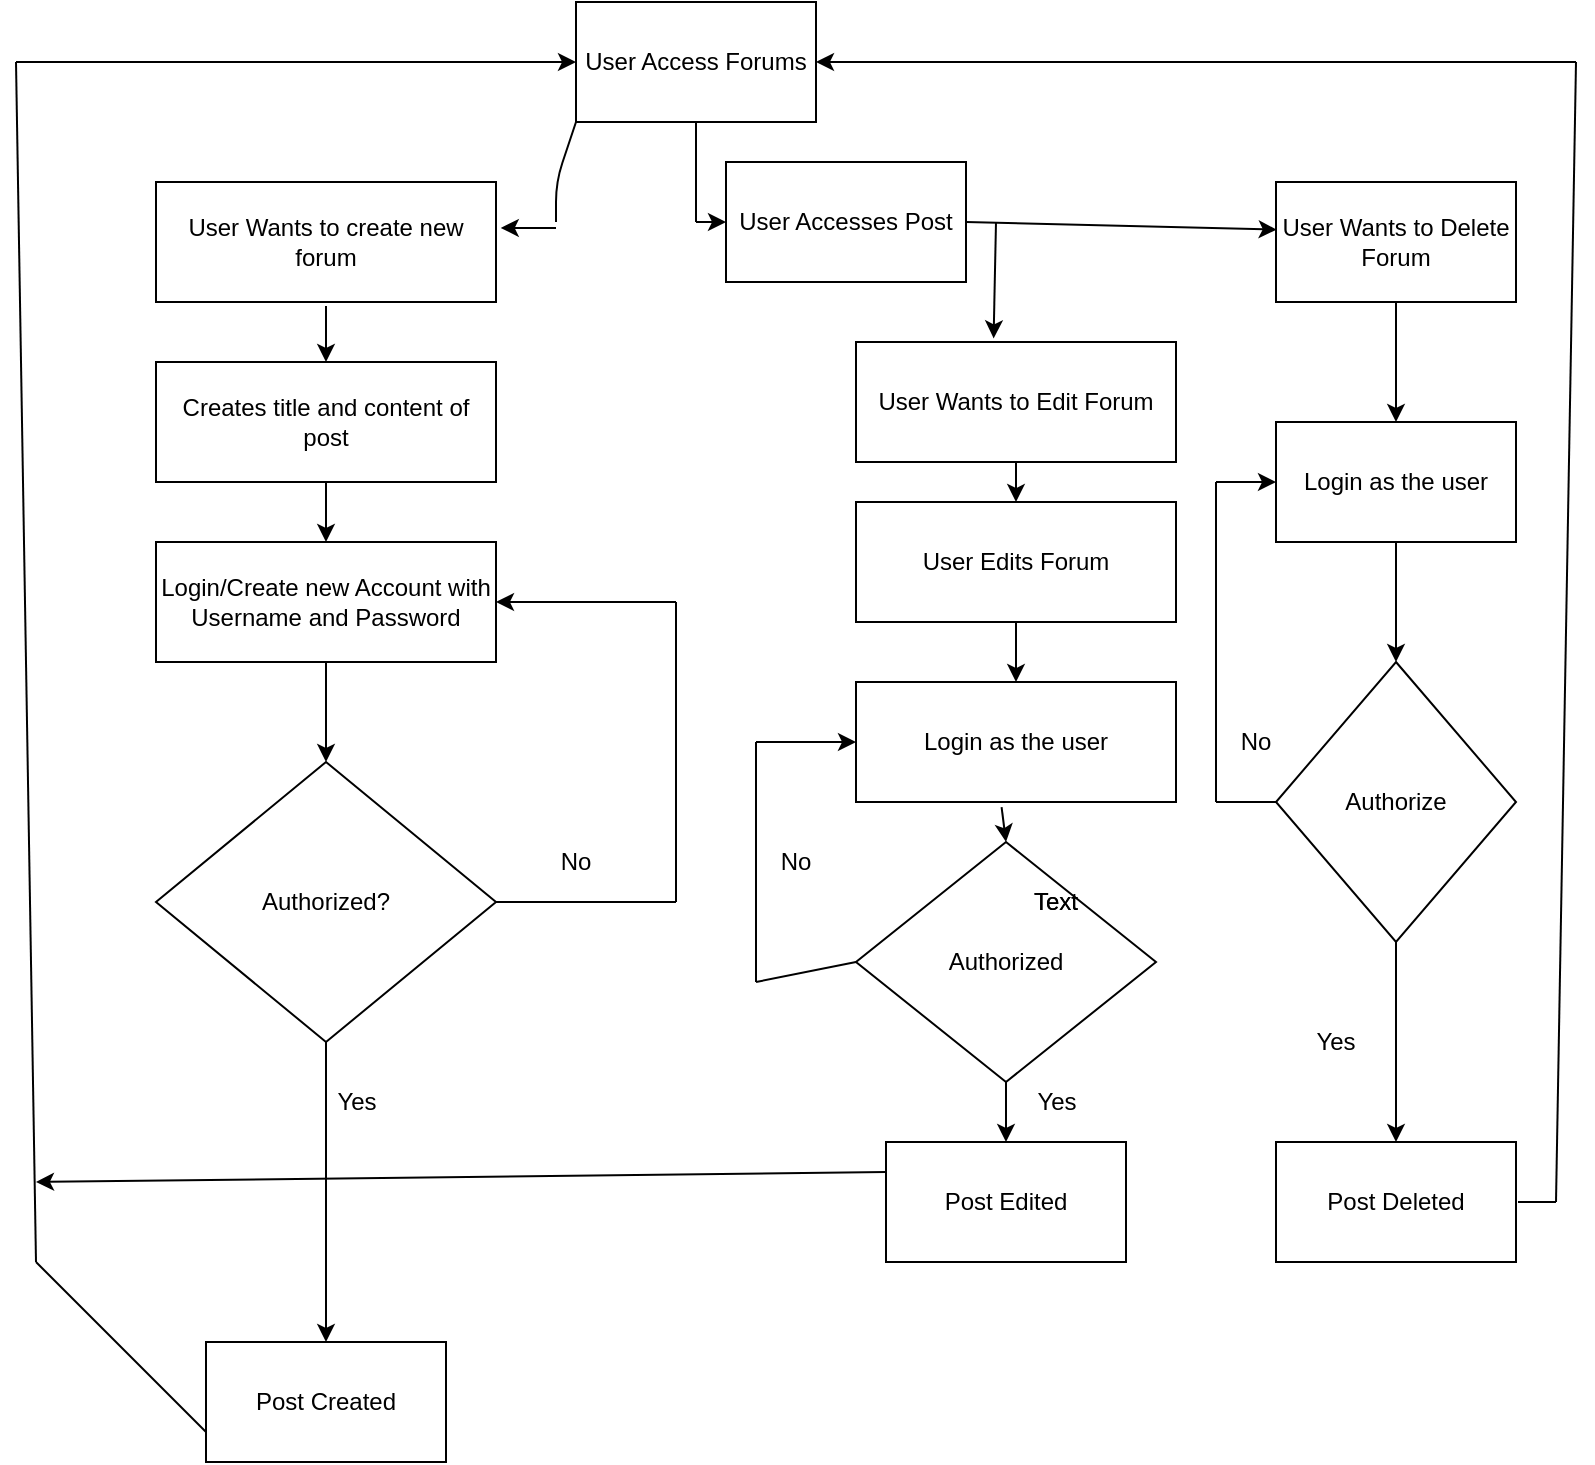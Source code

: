 <mxfile version="13.5.3" type="device"><diagram id="rNvZcs-JREHKeM1YO5Wn" name="Page-1"><mxGraphModel dx="1038" dy="548" grid="1" gridSize="10" guides="1" tooltips="1" connect="1" arrows="1" fold="1" page="1" pageScale="1" pageWidth="850" pageHeight="1100" math="0" shadow="0"><root><mxCell id="0"/><mxCell id="1" parent="0"/><mxCell id="YSsOf62nxQQ_sPmY9j_V-1" value="Authorized?" style="rhombus;whiteSpace=wrap;html=1;" parent="1" vertex="1"><mxGeometry x="140" y="390" width="170" height="140" as="geometry"/></mxCell><mxCell id="YSsOf62nxQQ_sPmY9j_V-2" value="User Wants to create new forum" style="rounded=0;whiteSpace=wrap;html=1;" parent="1" vertex="1"><mxGeometry x="140" y="100" width="170" height="60" as="geometry"/></mxCell><mxCell id="YSsOf62nxQQ_sPmY9j_V-3" value="Creates title and content of post" style="rounded=0;whiteSpace=wrap;html=1;" parent="1" vertex="1"><mxGeometry x="140" y="190" width="170" height="60" as="geometry"/></mxCell><mxCell id="YSsOf62nxQQ_sPmY9j_V-4" value="Login/Create new Account with Username and Password" style="rounded=0;whiteSpace=wrap;html=1;" parent="1" vertex="1"><mxGeometry x="140" y="280" width="170" height="60" as="geometry"/></mxCell><mxCell id="YSsOf62nxQQ_sPmY9j_V-7" value="" style="endArrow=classic;html=1;entryX=0.5;entryY=0;entryDx=0;entryDy=0;" parent="1" target="YSsOf62nxQQ_sPmY9j_V-3" edge="1"><mxGeometry width="50" height="50" relative="1" as="geometry"><mxPoint x="225" y="162" as="sourcePoint"/><mxPoint x="440" y="240" as="targetPoint"/></mxGeometry></mxCell><mxCell id="YSsOf62nxQQ_sPmY9j_V-8" value="" style="endArrow=classic;html=1;exitX=0.5;exitY=1;exitDx=0;exitDy=0;entryX=0.5;entryY=0;entryDx=0;entryDy=0;" parent="1" source="YSsOf62nxQQ_sPmY9j_V-3" target="YSsOf62nxQQ_sPmY9j_V-4" edge="1"><mxGeometry width="50" height="50" relative="1" as="geometry"><mxPoint x="210" y="300" as="sourcePoint"/><mxPoint x="260" y="250" as="targetPoint"/></mxGeometry></mxCell><mxCell id="YSsOf62nxQQ_sPmY9j_V-9" value="" style="endArrow=classic;html=1;exitX=0.5;exitY=1;exitDx=0;exitDy=0;entryX=0.5;entryY=0;entryDx=0;entryDy=0;" parent="1" source="YSsOf62nxQQ_sPmY9j_V-4" target="YSsOf62nxQQ_sPmY9j_V-1" edge="1"><mxGeometry width="50" height="50" relative="1" as="geometry"><mxPoint x="220" y="400" as="sourcePoint"/><mxPoint x="270" y="350" as="targetPoint"/></mxGeometry></mxCell><mxCell id="YSsOf62nxQQ_sPmY9j_V-10" value="" style="endArrow=classic;html=1;exitX=0.5;exitY=1;exitDx=0;exitDy=0;entryX=0.5;entryY=0;entryDx=0;entryDy=0;" parent="1" source="YSsOf62nxQQ_sPmY9j_V-1" target="YSsOf62nxQQ_sPmY9j_V-14" edge="1"><mxGeometry width="50" height="50" relative="1" as="geometry"><mxPoint x="210" y="600" as="sourcePoint"/><mxPoint x="225" y="580" as="targetPoint"/></mxGeometry></mxCell><mxCell id="YSsOf62nxQQ_sPmY9j_V-11" value="" style="endArrow=classic;html=1;entryX=1;entryY=0.5;entryDx=0;entryDy=0;" parent="1" target="YSsOf62nxQQ_sPmY9j_V-4" edge="1"><mxGeometry width="50" height="50" relative="1" as="geometry"><mxPoint x="400" y="310" as="sourcePoint"/><mxPoint x="390" y="470" as="targetPoint"/></mxGeometry></mxCell><mxCell id="YSsOf62nxQQ_sPmY9j_V-12" value="" style="endArrow=none;html=1;exitX=1;exitY=0.5;exitDx=0;exitDy=0;" parent="1" source="YSsOf62nxQQ_sPmY9j_V-1" edge="1"><mxGeometry width="50" height="50" relative="1" as="geometry"><mxPoint x="390" y="490" as="sourcePoint"/><mxPoint x="400" y="460" as="targetPoint"/></mxGeometry></mxCell><mxCell id="YSsOf62nxQQ_sPmY9j_V-13" value="" style="endArrow=none;html=1;" parent="1" edge="1"><mxGeometry width="50" height="50" relative="1" as="geometry"><mxPoint x="400" y="460" as="sourcePoint"/><mxPoint x="400" y="310" as="targetPoint"/></mxGeometry></mxCell><mxCell id="YSsOf62nxQQ_sPmY9j_V-14" value="Post Created" style="rounded=0;whiteSpace=wrap;html=1;" parent="1" vertex="1"><mxGeometry x="165" y="680" width="120" height="60" as="geometry"/></mxCell><mxCell id="YSsOf62nxQQ_sPmY9j_V-15" value="" style="endArrow=none;html=1;entryX=0;entryY=0.75;entryDx=0;entryDy=0;" parent="1" target="YSsOf62nxQQ_sPmY9j_V-14" edge="1"><mxGeometry width="50" height="50" relative="1" as="geometry"><mxPoint x="80" y="640" as="sourcePoint"/><mxPoint x="120" y="580" as="targetPoint"/></mxGeometry></mxCell><mxCell id="YSsOf62nxQQ_sPmY9j_V-16" value="" style="endArrow=none;html=1;" parent="1" edge="1"><mxGeometry width="50" height="50" relative="1" as="geometry"><mxPoint x="80" y="640" as="sourcePoint"/><mxPoint x="70" y="40" as="targetPoint"/></mxGeometry></mxCell><mxCell id="YSsOf62nxQQ_sPmY9j_V-17" value="User Access Forums" style="rounded=0;whiteSpace=wrap;html=1;" parent="1" vertex="1"><mxGeometry x="350" y="10" width="120" height="60" as="geometry"/></mxCell><mxCell id="YSsOf62nxQQ_sPmY9j_V-18" value="" style="endArrow=none;html=1;entryX=0;entryY=1;entryDx=0;entryDy=0;" parent="1" target="YSsOf62nxQQ_sPmY9j_V-17" edge="1"><mxGeometry width="50" height="50" relative="1" as="geometry"><mxPoint x="340" y="120" as="sourcePoint"/><mxPoint x="440" y="80" as="targetPoint"/><Array as="points"><mxPoint x="340" y="100"/></Array></mxGeometry></mxCell><mxCell id="YSsOf62nxQQ_sPmY9j_V-19" value="" style="endArrow=classic;html=1;entryX=1.014;entryY=0.383;entryDx=0;entryDy=0;entryPerimeter=0;" parent="1" target="YSsOf62nxQQ_sPmY9j_V-2" edge="1"><mxGeometry width="50" height="50" relative="1" as="geometry"><mxPoint x="340" y="123" as="sourcePoint"/><mxPoint x="500" y="120" as="targetPoint"/></mxGeometry></mxCell><mxCell id="YSsOf62nxQQ_sPmY9j_V-20" value="" style="endArrow=classic;html=1;entryX=0.43;entryY=-0.03;entryDx=0;entryDy=0;entryPerimeter=0;" parent="1" target="YSsOf62nxQQ_sPmY9j_V-22" edge="1"><mxGeometry width="50" height="50" relative="1" as="geometry"><mxPoint x="560" y="120" as="sourcePoint"/><mxPoint x="575" y="140" as="targetPoint"/></mxGeometry></mxCell><mxCell id="YSsOf62nxQQ_sPmY9j_V-21" value="" style="endArrow=classic;html=1;entryX=0;entryY=0.5;entryDx=0;entryDy=0;" parent="1" target="YSsOf62nxQQ_sPmY9j_V-17" edge="1"><mxGeometry width="50" height="50" relative="1" as="geometry"><mxPoint x="70" y="40" as="sourcePoint"/><mxPoint x="500" y="120" as="targetPoint"/></mxGeometry></mxCell><mxCell id="YSsOf62nxQQ_sPmY9j_V-22" value="User Wants to Edit Forum" style="rounded=0;whiteSpace=wrap;html=1;" parent="1" vertex="1"><mxGeometry x="490" y="180" width="160" height="60" as="geometry"/></mxCell><mxCell id="YSsOf62nxQQ_sPmY9j_V-24" value="User Edits Forum" style="rounded=0;whiteSpace=wrap;html=1;" parent="1" vertex="1"><mxGeometry x="490" y="260" width="160" height="60" as="geometry"/></mxCell><mxCell id="YSsOf62nxQQ_sPmY9j_V-25" value="Login as the user" style="rounded=0;whiteSpace=wrap;html=1;" parent="1" vertex="1"><mxGeometry x="490" y="350" width="160" height="60" as="geometry"/></mxCell><mxCell id="YSsOf62nxQQ_sPmY9j_V-26" value="Authorized" style="rhombus;whiteSpace=wrap;html=1;" parent="1" vertex="1"><mxGeometry x="490" y="430" width="150" height="120" as="geometry"/></mxCell><mxCell id="YSsOf62nxQQ_sPmY9j_V-27" value="" style="endArrow=none;html=1;" parent="1" edge="1"><mxGeometry width="50" height="50" relative="1" as="geometry"><mxPoint x="440" y="500" as="sourcePoint"/><mxPoint x="440" y="380" as="targetPoint"/></mxGeometry></mxCell><mxCell id="YSsOf62nxQQ_sPmY9j_V-28" value="" style="endArrow=none;html=1;entryX=0;entryY=0.5;entryDx=0;entryDy=0;" parent="1" target="YSsOf62nxQQ_sPmY9j_V-26" edge="1"><mxGeometry width="50" height="50" relative="1" as="geometry"><mxPoint x="440" y="500" as="sourcePoint"/><mxPoint x="650" y="380" as="targetPoint"/></mxGeometry></mxCell><mxCell id="YSsOf62nxQQ_sPmY9j_V-29" value="" style="endArrow=classic;html=1;entryX=0;entryY=0.5;entryDx=0;entryDy=0;" parent="1" target="YSsOf62nxQQ_sPmY9j_V-25" edge="1"><mxGeometry width="50" height="50" relative="1" as="geometry"><mxPoint x="440" y="380" as="sourcePoint"/><mxPoint x="490" y="360" as="targetPoint"/></mxGeometry></mxCell><mxCell id="YSsOf62nxQQ_sPmY9j_V-30" value="" style="endArrow=classic;html=1;exitX=0.5;exitY=1;exitDx=0;exitDy=0;entryX=0.5;entryY=0;entryDx=0;entryDy=0;" parent="1" source="YSsOf62nxQQ_sPmY9j_V-22" target="YSsOf62nxQQ_sPmY9j_V-24" edge="1"><mxGeometry width="50" height="50" relative="1" as="geometry"><mxPoint x="550" y="290" as="sourcePoint"/><mxPoint x="600" y="240" as="targetPoint"/></mxGeometry></mxCell><mxCell id="YSsOf62nxQQ_sPmY9j_V-31" value="" style="endArrow=classic;html=1;exitX=0.5;exitY=1;exitDx=0;exitDy=0;entryX=0.5;entryY=0;entryDx=0;entryDy=0;" parent="1" source="YSsOf62nxQQ_sPmY9j_V-24" target="YSsOf62nxQQ_sPmY9j_V-25" edge="1"><mxGeometry width="50" height="50" relative="1" as="geometry"><mxPoint x="580" y="360" as="sourcePoint"/><mxPoint x="630" y="310" as="targetPoint"/></mxGeometry></mxCell><mxCell id="YSsOf62nxQQ_sPmY9j_V-32" value="" style="endArrow=classic;html=1;exitX=0.455;exitY=1.043;exitDx=0;exitDy=0;entryX=0.5;entryY=0;entryDx=0;entryDy=0;exitPerimeter=0;" parent="1" source="YSsOf62nxQQ_sPmY9j_V-25" target="YSsOf62nxQQ_sPmY9j_V-26" edge="1"><mxGeometry width="50" height="50" relative="1" as="geometry"><mxPoint x="660" y="480" as="sourcePoint"/><mxPoint x="710" y="430" as="targetPoint"/></mxGeometry></mxCell><mxCell id="YSsOf62nxQQ_sPmY9j_V-33" value="" style="endArrow=classic;html=1;exitX=0.5;exitY=1;exitDx=0;exitDy=0;entryX=0.5;entryY=0;entryDx=0;entryDy=0;" parent="1" source="YSsOf62nxQQ_sPmY9j_V-26" target="YSsOf62nxQQ_sPmY9j_V-34" edge="1"><mxGeometry width="50" height="50" relative="1" as="geometry"><mxPoint x="600" y="630" as="sourcePoint"/><mxPoint x="560" y="590" as="targetPoint"/></mxGeometry></mxCell><mxCell id="YSsOf62nxQQ_sPmY9j_V-34" value="Post Edited" style="rounded=0;whiteSpace=wrap;html=1;" parent="1" vertex="1"><mxGeometry x="505" y="580" width="120" height="60" as="geometry"/></mxCell><mxCell id="YSsOf62nxQQ_sPmY9j_V-39" value="" style="endArrow=classic;html=1;exitX=0;exitY=0.25;exitDx=0;exitDy=0;" parent="1" source="YSsOf62nxQQ_sPmY9j_V-34" edge="1"><mxGeometry width="50" height="50" relative="1" as="geometry"><mxPoint x="460" y="590" as="sourcePoint"/><mxPoint x="80" y="600" as="targetPoint"/></mxGeometry></mxCell><mxCell id="YSsOf62nxQQ_sPmY9j_V-40" value="User Wants to Delete Forum" style="rounded=0;whiteSpace=wrap;html=1;" parent="1" vertex="1"><mxGeometry x="700" y="100" width="120" height="60" as="geometry"/></mxCell><mxCell id="YSsOf62nxQQ_sPmY9j_V-41" value="" style="endArrow=classic;html=1;exitX=0.5;exitY=1;exitDx=0;exitDy=0;" parent="1" source="YSsOf62nxQQ_sPmY9j_V-40" edge="1"><mxGeometry width="50" height="50" relative="1" as="geometry"><mxPoint x="750" y="260" as="sourcePoint"/><mxPoint x="760" y="220" as="targetPoint"/></mxGeometry></mxCell><mxCell id="YSsOf62nxQQ_sPmY9j_V-42" value="Authorize" style="rhombus;whiteSpace=wrap;html=1;" parent="1" vertex="1"><mxGeometry x="700" y="340" width="120" height="140" as="geometry"/></mxCell><mxCell id="YSsOf62nxQQ_sPmY9j_V-43" value="Login as the user" style="rounded=0;whiteSpace=wrap;html=1;" parent="1" vertex="1"><mxGeometry x="700" y="220" width="120" height="60" as="geometry"/></mxCell><mxCell id="YSsOf62nxQQ_sPmY9j_V-44" value="" style="endArrow=classic;html=1;entryX=0;entryY=0.5;entryDx=0;entryDy=0;" parent="1" target="YSsOf62nxQQ_sPmY9j_V-43" edge="1"><mxGeometry width="50" height="50" relative="1" as="geometry"><mxPoint x="670" y="250" as="sourcePoint"/><mxPoint x="680" y="360" as="targetPoint"/></mxGeometry></mxCell><mxCell id="YSsOf62nxQQ_sPmY9j_V-45" value="" style="endArrow=none;html=1;" parent="1" edge="1"><mxGeometry width="50" height="50" relative="1" as="geometry"><mxPoint x="670" y="410" as="sourcePoint"/><mxPoint x="670" y="250" as="targetPoint"/></mxGeometry></mxCell><mxCell id="YSsOf62nxQQ_sPmY9j_V-46" value="" style="endArrow=none;html=1;entryX=0;entryY=0.5;entryDx=0;entryDy=0;" parent="1" target="YSsOf62nxQQ_sPmY9j_V-42" edge="1"><mxGeometry width="50" height="50" relative="1" as="geometry"><mxPoint x="670" y="410" as="sourcePoint"/><mxPoint x="720" y="440" as="targetPoint"/></mxGeometry></mxCell><mxCell id="YSsOf62nxQQ_sPmY9j_V-47" value="" style="endArrow=classic;html=1;exitX=0.5;exitY=1;exitDx=0;exitDy=0;entryX=0.5;entryY=0;entryDx=0;entryDy=0;" parent="1" source="YSsOf62nxQQ_sPmY9j_V-43" target="YSsOf62nxQQ_sPmY9j_V-42" edge="1"><mxGeometry width="50" height="50" relative="1" as="geometry"><mxPoint x="740" y="340" as="sourcePoint"/><mxPoint x="790" y="290" as="targetPoint"/></mxGeometry></mxCell><mxCell id="YSsOf62nxQQ_sPmY9j_V-48" value="Post Deleted" style="rounded=0;whiteSpace=wrap;html=1;" parent="1" vertex="1"><mxGeometry x="700" y="580" width="120" height="60" as="geometry"/></mxCell><mxCell id="YSsOf62nxQQ_sPmY9j_V-49" value="" style="endArrow=classic;html=1;exitX=0.5;exitY=1;exitDx=0;exitDy=0;entryX=0.5;entryY=0;entryDx=0;entryDy=0;" parent="1" source="YSsOf62nxQQ_sPmY9j_V-42" target="YSsOf62nxQQ_sPmY9j_V-48" edge="1"><mxGeometry width="50" height="50" relative="1" as="geometry"><mxPoint x="750" y="550" as="sourcePoint"/><mxPoint x="800" y="500" as="targetPoint"/></mxGeometry></mxCell><mxCell id="YSsOf62nxQQ_sPmY9j_V-50" value="Text" style="text;html=1;strokeColor=none;fillColor=none;align=center;verticalAlign=middle;whiteSpace=wrap;rounded=0;" parent="1" vertex="1"><mxGeometry x="570" y="450" width="40" height="20" as="geometry"/></mxCell><mxCell id="YSsOf62nxQQ_sPmY9j_V-51" value="Text" style="text;html=1;strokeColor=none;fillColor=none;align=center;verticalAlign=middle;whiteSpace=wrap;rounded=0;" parent="1" vertex="1"><mxGeometry x="570" y="450" width="40" height="20" as="geometry"/></mxCell><mxCell id="YSsOf62nxQQ_sPmY9j_V-52" value="No" style="text;html=1;strokeColor=none;fillColor=none;align=center;verticalAlign=middle;whiteSpace=wrap;rounded=0;" parent="1" vertex="1"><mxGeometry x="440" y="430" width="40" height="20" as="geometry"/></mxCell><mxCell id="YSsOf62nxQQ_sPmY9j_V-53" value="No" style="text;html=1;strokeColor=none;fillColor=none;align=center;verticalAlign=middle;whiteSpace=wrap;rounded=0;" parent="1" vertex="1"><mxGeometry x="330" y="430" width="40" height="20" as="geometry"/></mxCell><mxCell id="YSsOf62nxQQ_sPmY9j_V-54" value="Yes" style="text;html=1;align=center;verticalAlign=middle;resizable=0;points=[];autosize=1;" parent="1" vertex="1"><mxGeometry x="225" y="550" width="30" height="20" as="geometry"/></mxCell><mxCell id="YSsOf62nxQQ_sPmY9j_V-55" value="Yes" style="text;html=1;align=center;verticalAlign=middle;resizable=0;points=[];autosize=1;" parent="1" vertex="1"><mxGeometry x="575" y="550" width="30" height="20" as="geometry"/></mxCell><mxCell id="YSsOf62nxQQ_sPmY9j_V-56" value="" style="endArrow=none;html=1;" parent="1" edge="1"><mxGeometry width="50" height="50" relative="1" as="geometry"><mxPoint x="821" y="610" as="sourcePoint"/><mxPoint x="840" y="610" as="targetPoint"/></mxGeometry></mxCell><mxCell id="YSsOf62nxQQ_sPmY9j_V-57" value="" style="endArrow=none;html=1;" parent="1" edge="1"><mxGeometry width="50" height="50" relative="1" as="geometry"><mxPoint x="840" y="610" as="sourcePoint"/><mxPoint x="850" y="40" as="targetPoint"/></mxGeometry></mxCell><mxCell id="YSsOf62nxQQ_sPmY9j_V-59" value="" style="endArrow=classic;html=1;entryX=1;entryY=0.5;entryDx=0;entryDy=0;" parent="1" target="YSsOf62nxQQ_sPmY9j_V-17" edge="1"><mxGeometry width="50" height="50" relative="1" as="geometry"><mxPoint x="850" y="40" as="sourcePoint"/><mxPoint x="650" y="50" as="targetPoint"/></mxGeometry></mxCell><mxCell id="YSsOf62nxQQ_sPmY9j_V-60" value="No" style="text;html=1;strokeColor=none;fillColor=none;align=center;verticalAlign=middle;whiteSpace=wrap;rounded=0;" parent="1" vertex="1"><mxGeometry x="670" y="370" width="40" height="20" as="geometry"/></mxCell><mxCell id="YSsOf62nxQQ_sPmY9j_V-61" value="Yes" style="text;html=1;strokeColor=none;fillColor=none;align=center;verticalAlign=middle;whiteSpace=wrap;rounded=0;" parent="1" vertex="1"><mxGeometry x="710" y="520" width="40" height="20" as="geometry"/></mxCell><mxCell id="_BadxIbOUmXWsD_Y4xW0-1" value="" style="endArrow=none;html=1;entryX=0.5;entryY=1;entryDx=0;entryDy=0;" edge="1" parent="1" target="YSsOf62nxQQ_sPmY9j_V-17"><mxGeometry width="50" height="50" relative="1" as="geometry"><mxPoint x="410" y="120" as="sourcePoint"/><mxPoint x="430" y="90" as="targetPoint"/></mxGeometry></mxCell><mxCell id="_BadxIbOUmXWsD_Y4xW0-2" value="User Accesses Post" style="rounded=0;whiteSpace=wrap;html=1;" vertex="1" parent="1"><mxGeometry x="425" y="90" width="120" height="60" as="geometry"/></mxCell><mxCell id="_BadxIbOUmXWsD_Y4xW0-4" value="" style="endArrow=classic;html=1;exitX=1;exitY=0.5;exitDx=0;exitDy=0;entryX=0.003;entryY=0.397;entryDx=0;entryDy=0;entryPerimeter=0;" edge="1" parent="1" source="_BadxIbOUmXWsD_Y4xW0-2" target="YSsOf62nxQQ_sPmY9j_V-40"><mxGeometry width="50" height="50" relative="1" as="geometry"><mxPoint x="580" y="160" as="sourcePoint"/><mxPoint x="630" y="110" as="targetPoint"/></mxGeometry></mxCell><mxCell id="_BadxIbOUmXWsD_Y4xW0-5" value="" style="endArrow=classic;html=1;entryX=0;entryY=0.5;entryDx=0;entryDy=0;" edge="1" parent="1" target="_BadxIbOUmXWsD_Y4xW0-2"><mxGeometry width="50" height="50" relative="1" as="geometry"><mxPoint x="410" y="120" as="sourcePoint"/><mxPoint x="460" y="180" as="targetPoint"/></mxGeometry></mxCell></root></mxGraphModel></diagram></mxfile>